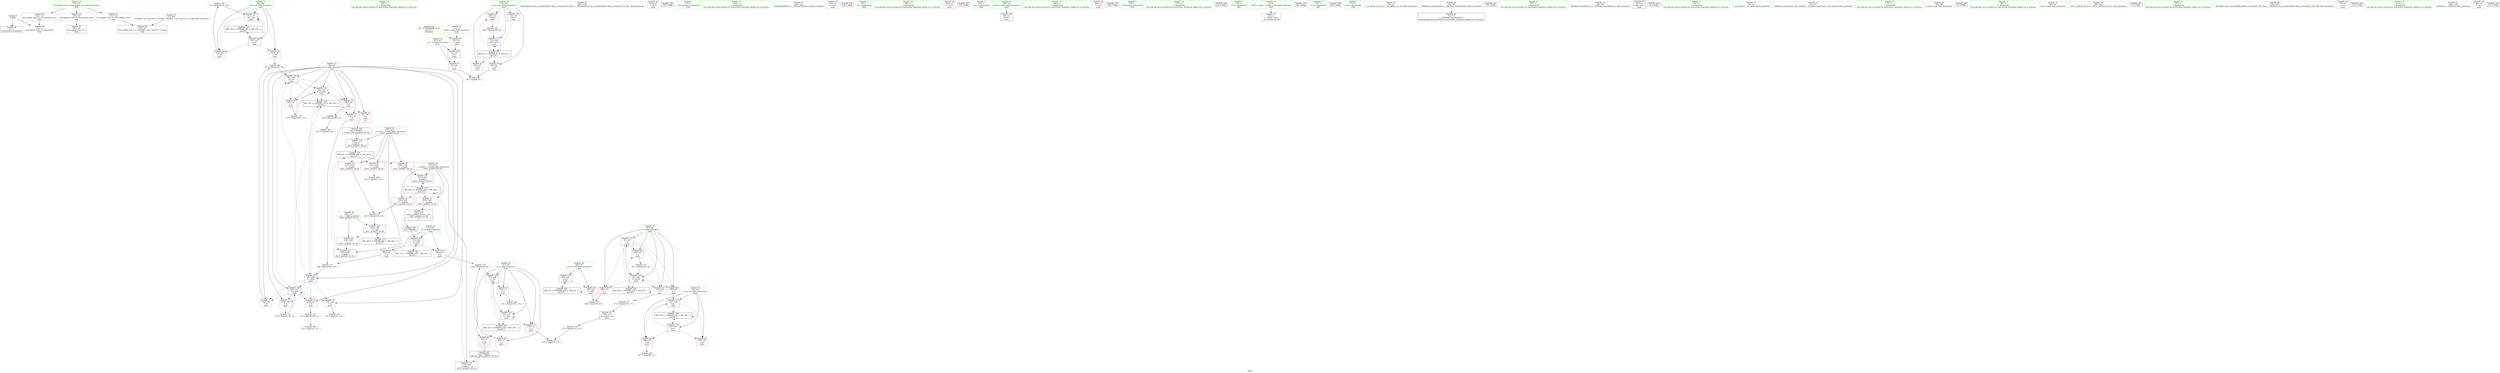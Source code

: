 digraph "SVFG" {
	label="SVFG";

	Node0x55ada73aa020 [shape=record,color=grey,label="{NodeID: 0\nNullPtr}"];
	Node0x55ada73aa020 -> Node0x55ada73c5db0[style=solid];
	Node0x55ada73aa020 -> Node0x55ada73c5870[style=solid];
	Node0x55ada73ce1b0 [shape=record,color=grey,label="{NodeID: 180\n115 = Binary(114, 116, )\n}"];
	Node0x55ada73ce1b0 -> Node0x55ada73c4f00[style=solid];
	Node0x55ada73c5670 [shape=record,color=blue,label="{NodeID: 97\n250\<--20\nllvm.global_ctors_0\<--\nGlob }"];
	Node0x55ada73c2f20 [shape=record,color=green,label="{NodeID: 14\n116\<--1\n\<--dummyObj\nCan only get source location for instruction, argument, global var or function.}"];
	Node0x55ada73d62b0 [shape=record,color=black,label="{NodeID: 194\nMR_10V_2 = PHI(MR_10V_4, MR_10V_1, )\npts\{58 \}\n}"];
	Node0x55ada73d62b0 -> Node0x55ada73c6ee0[style=dashed];
	Node0x55ada73d62b0 -> Node0x55ada73c6fb0[style=dashed];
	Node0x55ada73d62b0 -> Node0x55ada73c5cb0[style=dashed];
	Node0x55ada73c5240 [shape=record,color=blue,label="{NodeID: 111\n59\<--157\nb\<--mul17\nmain\n}"];
	Node0x55ada73c5240 -> Node0x55ada73c7700[style=dashed];
	Node0x55ada73c5240 -> Node0x55ada73c77d0[style=dashed];
	Node0x55ada73c5240 -> Node0x55ada73c5240[style=dashed];
	Node0x55ada73c5240 -> Node0x55ada73d67b0[style=dashed];
	Node0x55ada73c3bd0 [shape=record,color=green,label="{NodeID: 28\n53\<--54\ntest\<--test_field_insensitive\nmain\n}"];
	Node0x55ada73c3bd0 -> Node0x55ada73c6ba0[style=solid];
	Node0x55ada73c3bd0 -> Node0x55ada73c6c70[style=solid];
	Node0x55ada73c3bd0 -> Node0x55ada73c6d40[style=solid];
	Node0x55ada73c3bd0 -> Node0x55ada73c5a40[style=solid];
	Node0x55ada73c3bd0 -> Node0x55ada73ca7a0[style=solid];
	Node0x55ada73c4820 [shape=record,color=green,label="{NodeID: 42\n138\<--139\n_ZSt4endlIcSt11char_traitsIcEERSt13basic_ostreamIT_T0_ES6_\<--_ZSt4endlIcSt11char_traitsIcEERSt13basic_ostreamIT_T0_ES6__field_insensitive\n}"];
	Node0x55ada73c6490 [shape=record,color=purple,label="{NodeID: 56\n122\<--13\n\<--.str.2\nmain\n}"];
	Node0x55ada73c7080 [shape=record,color=red,label="{NodeID: 70\n153\<--57\n\<--a\nmain\n}"];
	Node0x55ada73c7080 -> Node0x55ada73ce7b0[style=solid];
	Node0x55ada73e9ef0 [shape=record,color=black,label="{NodeID: 250\n131 = PHI()\n}"];
	Node0x55ada73c7be0 [shape=record,color=red,label="{NodeID: 84\n186\<--65\n\<--res\nmain\n}"];
	Node0x55ada73c7be0 -> Node0x55ada73ce930[style=solid];
	Node0x55ada73ab980 [shape=record,color=green,label="{NodeID: 1\n7\<--1\n__dso_handle\<--dummyObj\nGlob }"];
	Node0x55ada73ce330 [shape=record,color=grey,label="{NodeID: 181\n149 = Binary(148, 150, )\n}"];
	Node0x55ada73ce330 -> Node0x55ada73cf0b0[style=solid];
	Node0x55ada73c5770 [shape=record,color=blue,label="{NodeID: 98\n251\<--21\nllvm.global_ctors_1\<--_GLOBAL__sub_I_Jarvis57_0_0.cpp\nGlob }"];
	Node0x55ada73c2ff0 [shape=record,color=green,label="{NodeID: 15\n150\<--1\n\<--dummyObj\nCan only get source location for instruction, argument, global var or function.}"];
	Node0x55ada73d67b0 [shape=record,color=black,label="{NodeID: 195\nMR_12V_2 = PHI(MR_12V_6, MR_12V_1, )\npts\{60 \}\n}"];
	Node0x55ada73d67b0 -> Node0x55ada73c7220[style=dashed];
	Node0x55ada73d67b0 -> Node0x55ada73c72f0[style=dashed];
	Node0x55ada73d67b0 -> Node0x55ada73c4d60[style=dashed];
	Node0x55ada73c5310 [shape=record,color=blue,label="{NodeID: 112\n65\<--161\nres\<--\nmain\n}"];
	Node0x55ada73c5310 -> Node0x55ada73c7be0[style=dashed];
	Node0x55ada73c5310 -> Node0x55ada73c7cb0[style=dashed];
	Node0x55ada73c5310 -> Node0x55ada73ca600[style=dashed];
	Node0x55ada73c5310 -> Node0x55ada73d76b0[style=dashed];
	Node0x55ada73c3ca0 [shape=record,color=green,label="{NodeID: 29\n55\<--56\n_b\<--_b_field_insensitive\nmain\n}"];
	Node0x55ada73c3ca0 -> Node0x55ada73c6e10[style=solid];
	Node0x55ada73c3ca0 -> Node0x55ada73c5b10[style=solid];
	Node0x55ada73c4920 [shape=record,color=green,label="{NodeID: 43\n140\<--141\n_ZNSolsEPFRSoS_E\<--_ZNSolsEPFRSoS_E_field_insensitive\n}"];
	Node0x55ada73c6560 [shape=record,color=purple,label="{NodeID: 57\n130\<--15\n\<--.str.3\nmain\n}"];
	Node0x55ada73c7150 [shape=record,color=red,label="{NodeID: 71\n170\<--57\n\<--a\nmain\n}"];
	Node0x55ada73c7150 -> Node0x55ada73cec30[style=solid];
	Node0x55ada73e9fc0 [shape=record,color=black,label="{NodeID: 251\n136 = PHI()\n}"];
	Node0x55ada73c7cb0 [shape=record,color=red,label="{NodeID: 85\n193\<--65\n\<--res\nmain\n}"];
	Node0x55ada73aa4e0 [shape=record,color=green,label="{NodeID: 2\n8\<--1\n.str\<--dummyObj\nGlob }"];
	Node0x55ada73ce4b0 [shape=record,color=grey,label="{NodeID: 182\n145 = Binary(144, 143, )\n}"];
	Node0x55ada73ce4b0 -> Node0x55ada73c50a0[style=solid];
	Node0x55ada73c5870 [shape=record,color=blue, style = dotted,label="{NodeID: 99\n252\<--3\nllvm.global_ctors_2\<--dummyVal\nGlob }"];
	Node0x55ada73c30c0 [shape=record,color=green,label="{NodeID: 16\n161\<--1\n\<--dummyObj\nCan only get source location for instruction, argument, global var or function.}"];
	Node0x55ada73d6cb0 [shape=record,color=black,label="{NodeID: 196\nMR_14V_2 = PHI(MR_14V_3, MR_14V_1, )\npts\{62 \}\n}"];
	Node0x55ada73d6cb0 -> Node0x55ada73c5be0[style=dashed];
	Node0x55ada73c53e0 [shape=record,color=blue,label="{NodeID: 113\n67\<--82\ni\<--\nmain\n}"];
	Node0x55ada73c53e0 -> Node0x55ada73c7d80[style=dashed];
	Node0x55ada73c53e0 -> Node0x55ada73c7e50[style=dashed];
	Node0x55ada73c53e0 -> Node0x55ada73c7f20[style=dashed];
	Node0x55ada73c53e0 -> Node0x55ada73c7ff0[style=dashed];
	Node0x55ada73c53e0 -> Node0x55ada73ca6d0[style=dashed];
	Node0x55ada73c53e0 -> Node0x55ada73d7bb0[style=dashed];
	Node0x55ada73c3d70 [shape=record,color=green,label="{NodeID: 30\n57\<--58\na\<--a_field_insensitive\nmain\n}"];
	Node0x55ada73c3d70 -> Node0x55ada73c6ee0[style=solid];
	Node0x55ada73c3d70 -> Node0x55ada73c6fb0[style=solid];
	Node0x55ada73c3d70 -> Node0x55ada73c7080[style=solid];
	Node0x55ada73c3d70 -> Node0x55ada73c7150[style=solid];
	Node0x55ada73c3d70 -> Node0x55ada73c5cb0[style=solid];
	Node0x55ada73c3d70 -> Node0x55ada73c5170[style=solid];
	Node0x55ada73c4a20 [shape=record,color=green,label="{NodeID: 44\n212\<--213\n__m.addr\<--__m.addr_field_insensitive\n_ZSt5__gcdIxET_S0_S0_\n}"];
	Node0x55ada73c4a20 -> Node0x55ada73c8190[style=solid];
	Node0x55ada73c4a20 -> Node0x55ada73c8260[style=solid];
	Node0x55ada73c4a20 -> Node0x55ada73ca870[style=solid];
	Node0x55ada73c4a20 -> Node0x55ada73caae0[style=solid];
	Node0x55ada73c6630 [shape=record,color=purple,label="{NodeID: 58\n135\<--17\n\<--.str.4\nmain\n}"];
	Node0x55ada73c7220 [shape=record,color=red,label="{NodeID: 72\n93\<--59\n\<--b\nmain\n|{<s0>6}}"];
	Node0x55ada73c7220:s0 -> Node0x55ada73ea780[style=solid,color=red];
	Node0x55ada73ea0f0 [shape=record,color=black,label="{NodeID: 252\n137 = PHI()\n}"];
	Node0x55ada73c7d80 [shape=record,color=red,label="{NodeID: 86\n166\<--67\n\<--i\nmain\n}"];
	Node0x55ada73c7d80 -> Node0x55ada73cf230[style=solid];
	Node0x55ada73aa570 [shape=record,color=green,label="{NodeID: 3\n10\<--1\n.str.1\<--dummyObj\nGlob }"];
	Node0x55ada73ce630 [shape=record,color=grey,label="{NodeID: 183\n200 = Binary(199, 82, )\n}"];
	Node0x55ada73ce630 -> Node0x55ada73ca7a0[style=solid];
	Node0x55ada73c5970 [shape=record,color=blue,label="{NodeID: 100\n49\<--72\nretval\<--\nmain\n}"];
	Node0x55ada73c3190 [shape=record,color=green,label="{NodeID: 17\n164\<--1\n\<--dummyObj\nCan only get source location for instruction, argument, global var or function.}"];
	Node0x55ada73d71b0 [shape=record,color=black,label="{NodeID: 197\nMR_16V_2 = PHI(MR_16V_4, MR_16V_1, )\npts\{64 \}\n}"];
	Node0x55ada73d71b0 -> Node0x55ada73c4e30[style=dashed];
	Node0x55ada73c54b0 [shape=record,color=blue,label="{NodeID: 114\n69\<--164\n_b19\<--\nmain\n}"];
	Node0x55ada73c54b0 -> Node0x55ada73c80c0[style=dashed];
	Node0x55ada73c54b0 -> Node0x55ada73d80b0[style=dashed];
	Node0x55ada73c3e40 [shape=record,color=green,label="{NodeID: 31\n59\<--60\nb\<--b_field_insensitive\nmain\n}"];
	Node0x55ada73c3e40 -> Node0x55ada73c7220[style=solid];
	Node0x55ada73c3e40 -> Node0x55ada73c72f0[style=solid];
	Node0x55ada73c3e40 -> Node0x55ada73c73c0[style=solid];
	Node0x55ada73c3e40 -> Node0x55ada73c7490[style=solid];
	Node0x55ada73c3e40 -> Node0x55ada73c7560[style=solid];
	Node0x55ada73c3e40 -> Node0x55ada73c7630[style=solid];
	Node0x55ada73c3e40 -> Node0x55ada73c7700[style=solid];
	Node0x55ada73c3e40 -> Node0x55ada73c77d0[style=solid];
	Node0x55ada73c3e40 -> Node0x55ada73c4d60[style=solid];
	Node0x55ada73c3e40 -> Node0x55ada73c4fd0[style=solid];
	Node0x55ada73c3e40 -> Node0x55ada73c50a0[style=solid];
	Node0x55ada73c3e40 -> Node0x55ada73c5240[style=solid];
	Node0x55ada73c4af0 [shape=record,color=green,label="{NodeID: 45\n214\<--215\n__n.addr\<--__n.addr_field_insensitive\n_ZSt5__gcdIxET_S0_S0_\n}"];
	Node0x55ada73c4af0 -> Node0x55ada73c8330[style=solid];
	Node0x55ada73c4af0 -> Node0x55ada73c8400[style=solid];
	Node0x55ada73c4af0 -> Node0x55ada73c84d0[style=solid];
	Node0x55ada73c4af0 -> Node0x55ada73ca940[style=solid];
	Node0x55ada73c4af0 -> Node0x55ada73cabb0[style=solid];
	Node0x55ada73c6700 [shape=record,color=purple,label="{NodeID: 59\n189\<--17\n\<--.str.4\nmain\n}"];
	Node0x55ada73c72f0 [shape=record,color=red,label="{NodeID: 73\n103\<--59\n\<--b\nmain\n}"];
	Node0x55ada73c72f0 -> Node0x55ada73cd5b0[style=solid];
	Node0x55ada73ea1c0 [shape=record,color=black,label="{NodeID: 253\n190 = PHI()\n}"];
	Node0x55ada73c7e50 [shape=record,color=red,label="{NodeID: 87\n171\<--67\n\<--i\nmain\n}"];
	Node0x55ada73c7e50 -> Node0x55ada73cdd30[style=solid];
	Node0x55ada73aa600 [shape=record,color=green,label="{NodeID: 4\n12\<--1\n_ZSt4cout\<--dummyObj\nGlob }"];
	Node0x55ada73ce7b0 [shape=record,color=grey,label="{NodeID: 184\n154 = Binary(153, 111, )\n}"];
	Node0x55ada73ce7b0 -> Node0x55ada73c5170[style=solid];
	Node0x55ada73c5a40 [shape=record,color=blue,label="{NodeID: 101\n53\<--82\ntest\<--\nmain\n}"];
	Node0x55ada73c5a40 -> Node0x55ada73d5db0[style=dashed];
	Node0x55ada73c3260 [shape=record,color=green,label="{NodeID: 18\n173\<--1\n\<--dummyObj\nCan only get source location for instruction, argument, global var or function.}"];
	Node0x55ada73d76b0 [shape=record,color=black,label="{NodeID: 198\nMR_18V_2 = PHI(MR_18V_3, MR_18V_1, )\npts\{66 \}\n}"];
	Node0x55ada73d76b0 -> Node0x55ada73c5310[style=dashed];
	Node0x55ada73d76b0 -> Node0x55ada73d76b0[style=dashed];
	Node0x55ada73ca600 [shape=record,color=blue,label="{NodeID: 115\n65\<--178\nres\<--\nmain\n}"];
	Node0x55ada73ca600 -> Node0x55ada73c7be0[style=dashed];
	Node0x55ada73ca600 -> Node0x55ada73c7cb0[style=dashed];
	Node0x55ada73ca600 -> Node0x55ada73d76b0[style=dashed];
	Node0x55ada73c3f10 [shape=record,color=green,label="{NodeID: 32\n61\<--62\ng\<--g_field_insensitive\nmain\n}"];
	Node0x55ada73c3f10 -> Node0x55ada73c78a0[style=solid];
	Node0x55ada73c3f10 -> Node0x55ada73c7970[style=solid];
	Node0x55ada73c3f10 -> Node0x55ada73c5be0[style=solid];
	Node0x55ada73dbcb0 [shape=record,color=black,label="{NodeID: 212\nMR_24V_3 = PHI(MR_24V_4, MR_24V_2, )\npts\{213 \}\n}"];
	Node0x55ada73dbcb0 -> Node0x55ada73c8190[style=dashed];
	Node0x55ada73dbcb0 -> Node0x55ada73c8260[style=dashed];
	Node0x55ada73dbcb0 -> Node0x55ada73caae0[style=dashed];
	Node0x55ada73c4bc0 [shape=record,color=green,label="{NodeID: 46\n216\<--217\n__t\<--__t_field_insensitive\n_ZSt5__gcdIxET_S0_S0_\n}"];
	Node0x55ada73c4bc0 -> Node0x55ada73c55a0[style=solid];
	Node0x55ada73c4bc0 -> Node0x55ada73caa10[style=solid];
	Node0x55ada73c67d0 [shape=record,color=purple,label="{NodeID: 60\n250\<--19\nllvm.global_ctors_0\<--llvm.global_ctors\nGlob }"];
	Node0x55ada73c67d0 -> Node0x55ada73c5670[style=solid];
	Node0x55ada73c73c0 [shape=record,color=red,label="{NodeID: 74\n109\<--59\n\<--b\nmain\n}"];
	Node0x55ada73c73c0 -> Node0x55ada73cd730[style=solid];
	Node0x55ada73ea2f0 [shape=record,color=black,label="{NodeID: 254\n191 = PHI()\n}"];
	Node0x55ada73cd430 [shape=record,color=grey,label="{NodeID: 171\n119 = Binary(118, 111, )\n}"];
	Node0x55ada73cd430 -> Node0x55ada73c4fd0[style=solid];
	Node0x55ada73c7f20 [shape=record,color=red,label="{NodeID: 88\n178\<--67\n\<--i\nmain\n}"];
	Node0x55ada73c7f20 -> Node0x55ada73ca600[style=solid];
	Node0x55ada73aa690 [shape=record,color=green,label="{NodeID: 5\n13\<--1\n.str.2\<--dummyObj\nGlob }"];
	Node0x55ada73ce930 [shape=record,color=grey,label="{NodeID: 185\n187 = cmp(186, 72, )\n}"];
	Node0x55ada73c5b10 [shape=record,color=blue,label="{NodeID: 102\n55\<--83\n_b\<--\nmain\n}"];
	Node0x55ada73c5b10 -> Node0x55ada73c6e10[style=dashed];
	Node0x55ada73c3330 [shape=record,color=green,label="{NodeID: 19\n4\<--6\n_ZStL8__ioinit\<--_ZStL8__ioinit_field_insensitive\nGlob }"];
	Node0x55ada73c3330 -> Node0x55ada73c6220[style=solid];
	Node0x55ada73d7bb0 [shape=record,color=black,label="{NodeID: 199\nMR_20V_2 = PHI(MR_20V_3, MR_20V_1, )\npts\{68 \}\n}"];
	Node0x55ada73d7bb0 -> Node0x55ada73c53e0[style=dashed];
	Node0x55ada73d7bb0 -> Node0x55ada73d7bb0[style=dashed];
	Node0x55ada73ca6d0 [shape=record,color=blue,label="{NodeID: 116\n67\<--183\ni\<--inc26\nmain\n}"];
	Node0x55ada73ca6d0 -> Node0x55ada73c7d80[style=dashed];
	Node0x55ada73ca6d0 -> Node0x55ada73c7e50[style=dashed];
	Node0x55ada73ca6d0 -> Node0x55ada73c7f20[style=dashed];
	Node0x55ada73ca6d0 -> Node0x55ada73c7ff0[style=dashed];
	Node0x55ada73ca6d0 -> Node0x55ada73ca6d0[style=dashed];
	Node0x55ada73ca6d0 -> Node0x55ada73d7bb0[style=dashed];
	Node0x55ada73c3fe0 [shape=record,color=green,label="{NodeID: 33\n63\<--64\ncnt\<--cnt_field_insensitive\nmain\n}"];
	Node0x55ada73c3fe0 -> Node0x55ada73c7a40[style=solid];
	Node0x55ada73c3fe0 -> Node0x55ada73c7b10[style=solid];
	Node0x55ada73c3fe0 -> Node0x55ada73c4e30[style=solid];
	Node0x55ada73c3fe0 -> Node0x55ada73c4f00[style=solid];
	Node0x55ada73dc1b0 [shape=record,color=black,label="{NodeID: 213\nMR_28V_2 = PHI(MR_28V_3, MR_28V_1, )\npts\{217 \}\n}"];
	Node0x55ada73dc1b0 -> Node0x55ada73caa10[style=dashed];
	Node0x55ada73c4c90 [shape=record,color=green,label="{NodeID: 47\n21\<--246\n_GLOBAL__sub_I_Jarvis57_0_0.cpp\<--_GLOBAL__sub_I_Jarvis57_0_0.cpp_field_insensitive\n}"];
	Node0x55ada73c4c90 -> Node0x55ada73c5770[style=solid];
	Node0x55ada73c68d0 [shape=record,color=purple,label="{NodeID: 61\n251\<--19\nllvm.global_ctors_1\<--llvm.global_ctors\nGlob }"];
	Node0x55ada73c68d0 -> Node0x55ada73c5770[style=solid];
	Node0x55ada73c7490 [shape=record,color=red,label="{NodeID: 75\n118\<--59\n\<--b\nmain\n}"];
	Node0x55ada73c7490 -> Node0x55ada73cd430[style=solid];
	Node0x55ada73ea3c0 [shape=record,color=black,label="{NodeID: 255\n194 = PHI()\n}"];
	Node0x55ada73cd5b0 [shape=record,color=grey,label="{NodeID: 172\n104 = Binary(103, 102, )\n}"];
	Node0x55ada73cd5b0 -> Node0x55ada73c4d60[style=solid];
	Node0x55ada73c7ff0 [shape=record,color=red,label="{NodeID: 89\n182\<--67\n\<--i\nmain\n}"];
	Node0x55ada73c7ff0 -> Node0x55ada73cda30[style=solid];
	Node0x55ada73aad30 [shape=record,color=green,label="{NodeID: 6\n15\<--1\n.str.3\<--dummyObj\nGlob }"];
	Node0x55ada73ceab0 [shape=record,color=grey,label="{NodeID: 186\n88 = cmp(86, 87, )\n}"];
	Node0x55ada73c5be0 [shape=record,color=blue,label="{NodeID: 103\n61\<--94\ng\<--call3\nmain\n}"];
	Node0x55ada73c5be0 -> Node0x55ada73c78a0[style=dashed];
	Node0x55ada73c5be0 -> Node0x55ada73c7970[style=dashed];
	Node0x55ada73c5be0 -> Node0x55ada73d6cb0[style=dashed];
	Node0x55ada73c3430 [shape=record,color=green,label="{NodeID: 20\n19\<--23\nllvm.global_ctors\<--llvm.global_ctors_field_insensitive\nGlob }"];
	Node0x55ada73c3430 -> Node0x55ada73c67d0[style=solid];
	Node0x55ada73c3430 -> Node0x55ada73c68d0[style=solid];
	Node0x55ada73c3430 -> Node0x55ada73c69d0[style=solid];
	Node0x55ada73d80b0 [shape=record,color=black,label="{NodeID: 200\nMR_22V_2 = PHI(MR_22V_3, MR_22V_1, )\npts\{70 \}\n}"];
	Node0x55ada73d80b0 -> Node0x55ada73c54b0[style=dashed];
	Node0x55ada73d80b0 -> Node0x55ada73d80b0[style=dashed];
	Node0x55ada73ca7a0 [shape=record,color=blue,label="{NodeID: 117\n53\<--200\ntest\<--inc37\nmain\n}"];
	Node0x55ada73ca7a0 -> Node0x55ada73d5db0[style=dashed];
	Node0x55ada73c40b0 [shape=record,color=green,label="{NodeID: 34\n65\<--66\nres\<--res_field_insensitive\nmain\n}"];
	Node0x55ada73c40b0 -> Node0x55ada73c7be0[style=solid];
	Node0x55ada73c40b0 -> Node0x55ada73c7cb0[style=solid];
	Node0x55ada73c40b0 -> Node0x55ada73c5310[style=solid];
	Node0x55ada73c40b0 -> Node0x55ada73ca600[style=solid];
	Node0x55ada73dc6b0 [shape=record,color=black,label="{NodeID: 214\nMR_26V_3 = PHI(MR_26V_4, MR_26V_2, )\npts\{215 \}\n}"];
	Node0x55ada73dc6b0 -> Node0x55ada73c8330[style=dashed];
	Node0x55ada73dc6b0 -> Node0x55ada73c8400[style=dashed];
	Node0x55ada73dc6b0 -> Node0x55ada73c84d0[style=dashed];
	Node0x55ada73dc6b0 -> Node0x55ada73cabb0[style=dashed];
	Node0x55ada73c5db0 [shape=record,color=black,label="{NodeID: 48\n2\<--3\ndummyVal\<--dummyVal\n}"];
	Node0x55ada73c69d0 [shape=record,color=purple,label="{NodeID: 62\n252\<--19\nllvm.global_ctors_2\<--llvm.global_ctors\nGlob }"];
	Node0x55ada73c69d0 -> Node0x55ada73c5870[style=solid];
	Node0x55ada73c7560 [shape=record,color=red,label="{NodeID: 76\n132\<--59\n\<--b\nmain\n}"];
	Node0x55ada73c7560 -> Node0x55ada73c8660[style=solid];
	Node0x55ada73ea4f0 [shape=record,color=black,label="{NodeID: 256\n195 = PHI()\n}"];
	Node0x55ada73cd730 [shape=record,color=grey,label="{NodeID: 173\n110 = Binary(109, 111, )\n}"];
	Node0x55ada73cd730 -> Node0x55ada73cef30[style=solid];
	Node0x55ada73c80c0 [shape=record,color=red,label="{NodeID: 90\n167\<--69\n\<--_b19\nmain\n}"];
	Node0x55ada73c80c0 -> Node0x55ada73cf230[style=solid];
	Node0x55ada73aadc0 [shape=record,color=green,label="{NodeID: 7\n17\<--1\n.str.4\<--dummyObj\nGlob }"];
	Node0x55ada73cec30 [shape=record,color=grey,label="{NodeID: 187\n176 = cmp(170, 175, )\n}"];
	Node0x55ada73c5cb0 [shape=record,color=blue,label="{NodeID: 104\n57\<--100\na\<--div\nmain\n}"];
	Node0x55ada73c5cb0 -> Node0x55ada73c7080[style=dashed];
	Node0x55ada73c5cb0 -> Node0x55ada73c7150[style=dashed];
	Node0x55ada73c5cb0 -> Node0x55ada73c5170[style=dashed];
	Node0x55ada73c5cb0 -> Node0x55ada73d62b0[style=dashed];
	Node0x55ada73c3530 [shape=record,color=green,label="{NodeID: 21\n24\<--25\n__cxx_global_var_init\<--__cxx_global_var_init_field_insensitive\n}"];
	Node0x55ada73ca870 [shape=record,color=blue,label="{NodeID: 118\n212\<--210\n__m.addr\<--__m\n_ZSt5__gcdIxET_S0_S0_\n}"];
	Node0x55ada73ca870 -> Node0x55ada73dbcb0[style=dashed];
	Node0x55ada73c4180 [shape=record,color=green,label="{NodeID: 35\n67\<--68\ni\<--i_field_insensitive\nmain\n}"];
	Node0x55ada73c4180 -> Node0x55ada73c7d80[style=solid];
	Node0x55ada73c4180 -> Node0x55ada73c7e50[style=solid];
	Node0x55ada73c4180 -> Node0x55ada73c7f20[style=solid];
	Node0x55ada73c4180 -> Node0x55ada73c7ff0[style=solid];
	Node0x55ada73c4180 -> Node0x55ada73c53e0[style=solid];
	Node0x55ada73c4180 -> Node0x55ada73ca6d0[style=solid];
	Node0x55ada73c5eb0 [shape=record,color=black,label="{NodeID: 49\n32\<--33\n\<--_ZNSt8ios_base4InitD1Ev\nCan only get source location for instruction, argument, global var or function.}"];
	Node0x55ada73c6ad0 [shape=record,color=red,label="{NodeID: 63\n83\<--51\n\<--ntest\nmain\n}"];
	Node0x55ada73c6ad0 -> Node0x55ada73c5b10[style=solid];
	Node0x55ada7193cf0 [shape=record,color=black,label="{NodeID: 243\n78 = PHI()\n}"];
	Node0x55ada73c7630 [shape=record,color=red,label="{NodeID: 77\n144\<--59\n\<--b\nmain\n}"];
	Node0x55ada73c7630 -> Node0x55ada73ce4b0[style=solid];
	Node0x55ada73ea5c0 [shape=record,color=black,label="{NodeID: 257\n210 = PHI(92, )\n0th arg _ZSt5__gcdIxET_S0_S0_ }"];
	Node0x55ada73ea5c0 -> Node0x55ada73ca870[style=solid];
	Node0x55ada73cd8b0 [shape=record,color=grey,label="{NodeID: 174\n100 = Binary(99, 98, )\n}"];
	Node0x55ada73cd8b0 -> Node0x55ada73c5cb0[style=solid];
	Node0x55ada73c8190 [shape=record,color=red,label="{NodeID: 91\n224\<--212\n\<--__m.addr\n_ZSt5__gcdIxET_S0_S0_\n}"];
	Node0x55ada73c8190 -> Node0x55ada73cdeb0[style=solid];
	Node0x55ada73aae50 [shape=record,color=green,label="{NodeID: 8\n20\<--1\n\<--dummyObj\nCan only get source location for instruction, argument, global var or function.}"];
	Node0x55ada73cedb0 [shape=record,color=grey,label="{NodeID: 188\n222 = cmp(221, 107, )\n}"];
	Node0x55ada73c4d60 [shape=record,color=blue,label="{NodeID: 105\n59\<--104\nb\<--div4\nmain\n}"];
	Node0x55ada73c4d60 -> Node0x55ada73c73c0[style=dashed];
	Node0x55ada73c4d60 -> Node0x55ada73c7490[style=dashed];
	Node0x55ada73c4d60 -> Node0x55ada73c7560[style=dashed];
	Node0x55ada73c4d60 -> Node0x55ada73c7630[style=dashed];
	Node0x55ada73c4d60 -> Node0x55ada73c4fd0[style=dashed];
	Node0x55ada73c4d60 -> Node0x55ada73c50a0[style=dashed];
	Node0x55ada73c4d60 -> Node0x55ada73d67b0[style=dashed];
	Node0x55ada73c3630 [shape=record,color=green,label="{NodeID: 22\n28\<--29\n_ZNSt8ios_base4InitC1Ev\<--_ZNSt8ios_base4InitC1Ev_field_insensitive\n}"];
	Node0x55ada73ca940 [shape=record,color=blue,label="{NodeID: 119\n214\<--211\n__n.addr\<--__n\n_ZSt5__gcdIxET_S0_S0_\n}"];
	Node0x55ada73ca940 -> Node0x55ada73dc6b0[style=dashed];
	Node0x55ada73c4250 [shape=record,color=green,label="{NodeID: 36\n69\<--70\n_b19\<--_b19_field_insensitive\nmain\n}"];
	Node0x55ada73c4250 -> Node0x55ada73c80c0[style=solid];
	Node0x55ada73c4250 -> Node0x55ada73c54b0[style=solid];
	Node0x55ada73c5fb0 [shape=record,color=black,label="{NodeID: 50\n48\<--72\nmain_ret\<--\nmain\n}"];
	Node0x55ada73c6ba0 [shape=record,color=red,label="{NodeID: 64\n86\<--53\n\<--test\nmain\n}"];
	Node0x55ada73c6ba0 -> Node0x55ada73ceab0[style=solid];
	Node0x55ada73e9890 [shape=record,color=black,label="{NodeID: 244\n91 = PHI()\n}"];
	Node0x55ada73c7700 [shape=record,color=red,label="{NodeID: 78\n148\<--59\n\<--b\nmain\n}"];
	Node0x55ada73c7700 -> Node0x55ada73ce330[style=solid];
	Node0x55ada73ea780 [shape=record,color=black,label="{NodeID: 258\n211 = PHI(93, )\n1st arg _ZSt5__gcdIxET_S0_S0_ }"];
	Node0x55ada73ea780 -> Node0x55ada73ca940[style=solid];
	Node0x55ada73cda30 [shape=record,color=grey,label="{NodeID: 175\n183 = Binary(182, 82, )\n}"];
	Node0x55ada73cda30 -> Node0x55ada73ca6d0[style=solid];
	Node0x55ada73c8260 [shape=record,color=red,label="{NodeID: 92\n233\<--212\n\<--__m.addr\n_ZSt5__gcdIxET_S0_S0_\n}"];
	Node0x55ada73c8260 -> Node0x55ada73c6150[style=solid];
	Node0x55ada73aaee0 [shape=record,color=green,label="{NodeID: 9\n72\<--1\n\<--dummyObj\nCan only get source location for instruction, argument, global var or function.}"];
	Node0x55ada73cef30 [shape=record,color=grey,label="{NodeID: 189\n112 = cmp(110, 107, )\n}"];
	Node0x55ada73c4e30 [shape=record,color=blue,label="{NodeID: 106\n63\<--107\ncnt\<--\nmain\n}"];
	Node0x55ada73c4e30 -> Node0x55ada73c7a40[style=dashed];
	Node0x55ada73c4e30 -> Node0x55ada73c7b10[style=dashed];
	Node0x55ada73c4e30 -> Node0x55ada73c4f00[style=dashed];
	Node0x55ada73c4e30 -> Node0x55ada73d71b0[style=dashed];
	Node0x55ada73c3730 [shape=record,color=green,label="{NodeID: 23\n34\<--35\n__cxa_atexit\<--__cxa_atexit_field_insensitive\n}"];
	Node0x55ada73caa10 [shape=record,color=blue,label="{NodeID: 120\n216\<--226\n__t\<--rem\n_ZSt5__gcdIxET_S0_S0_\n}"];
	Node0x55ada73caa10 -> Node0x55ada73c55a0[style=dashed];
	Node0x55ada73caa10 -> Node0x55ada73dc1b0[style=dashed];
	Node0x55ada73c4320 [shape=record,color=green,label="{NodeID: 37\n75\<--76\n_ZNSt8ios_base15sync_with_stdioEb\<--_ZNSt8ios_base15sync_with_stdioEb_field_insensitive\n}"];
	Node0x55ada73c6080 [shape=record,color=black,label="{NodeID: 51\n174\<--172\nsh_prom\<--sub\nmain\n}"];
	Node0x55ada73c6080 -> Node0x55ada73cdbb0[style=solid];
	Node0x55ada73c6c70 [shape=record,color=red,label="{NodeID: 65\n126\<--53\n\<--test\nmain\n}"];
	Node0x55ada73e9990 [shape=record,color=black,label="{NodeID: 245\n94 = PHI(209, )\n}"];
	Node0x55ada73e9990 -> Node0x55ada73c5be0[style=solid];
	Node0x55ada73c77d0 [shape=record,color=red,label="{NodeID: 79\n156\<--59\n\<--b\nmain\n}"];
	Node0x55ada73c77d0 -> Node0x55ada73ce030[style=solid];
	Node0x55ada73cdbb0 [shape=record,color=grey,label="{NodeID: 176\n175 = Binary(116, 174, )\n}"];
	Node0x55ada73cdbb0 -> Node0x55ada73cec30[style=solid];
	Node0x55ada73c8330 [shape=record,color=red,label="{NodeID: 93\n221\<--214\n\<--__n.addr\n_ZSt5__gcdIxET_S0_S0_\n}"];
	Node0x55ada73c8330 -> Node0x55ada73cedb0[style=solid];
	Node0x55ada73aaf70 [shape=record,color=green,label="{NodeID: 10\n74\<--1\n\<--dummyObj\nCan only get source location for instruction, argument, global var or function.}"];
	Node0x55ada73cf0b0 [shape=record,color=grey,label="{NodeID: 190\n151 = cmp(149, 107, )\n}"];
	Node0x55ada73c4f00 [shape=record,color=blue,label="{NodeID: 107\n63\<--115\ncnt\<--inc\nmain\n}"];
	Node0x55ada73c4f00 -> Node0x55ada73c7a40[style=dashed];
	Node0x55ada73c4f00 -> Node0x55ada73c7b10[style=dashed];
	Node0x55ada73c4f00 -> Node0x55ada73c4f00[style=dashed];
	Node0x55ada73c4f00 -> Node0x55ada73d71b0[style=dashed];
	Node0x55ada73c3830 [shape=record,color=green,label="{NodeID: 24\n33\<--39\n_ZNSt8ios_base4InitD1Ev\<--_ZNSt8ios_base4InitD1Ev_field_insensitive\n}"];
	Node0x55ada73c3830 -> Node0x55ada73c5eb0[style=solid];
	Node0x55ada73caae0 [shape=record,color=blue,label="{NodeID: 121\n212\<--228\n__m.addr\<--\n_ZSt5__gcdIxET_S0_S0_\n}"];
	Node0x55ada73caae0 -> Node0x55ada73dbcb0[style=dashed];
	Node0x55ada73c4420 [shape=record,color=green,label="{NodeID: 38\n79\<--80\nscanf\<--scanf_field_insensitive\n}"];
	Node0x55ada73c6150 [shape=record,color=black,label="{NodeID: 52\n209\<--233\n_ZSt5__gcdIxET_S0_S0__ret\<--\n_ZSt5__gcdIxET_S0_S0_\n|{<s0>6}}"];
	Node0x55ada73c6150:s0 -> Node0x55ada73e9990[style=solid,color=blue];
	Node0x55ada73c6d40 [shape=record,color=red,label="{NodeID: 66\n199\<--53\n\<--test\nmain\n}"];
	Node0x55ada73c6d40 -> Node0x55ada73ce630[style=solid];
	Node0x55ada73e9b80 [shape=record,color=black,label="{NodeID: 246\n31 = PHI()\n}"];
	Node0x55ada73c78a0 [shape=record,color=red,label="{NodeID: 80\n98\<--61\n\<--g\nmain\n}"];
	Node0x55ada73c78a0 -> Node0x55ada73cd8b0[style=solid];
	Node0x55ada73cdd30 [shape=record,color=grey,label="{NodeID: 177\n172 = Binary(173, 171, )\n}"];
	Node0x55ada73cdd30 -> Node0x55ada73c6080[style=solid];
	Node0x55ada73c8400 [shape=record,color=red,label="{NodeID: 94\n225\<--214\n\<--__n.addr\n_ZSt5__gcdIxET_S0_S0_\n}"];
	Node0x55ada73c8400 -> Node0x55ada73cdeb0[style=solid];
	Node0x55ada73c2d30 [shape=record,color=green,label="{NodeID: 11\n82\<--1\n\<--dummyObj\nCan only get source location for instruction, argument, global var or function.}"];
	Node0x55ada73cf230 [shape=record,color=grey,label="{NodeID: 191\n168 = cmp(166, 167, )\n}"];
	Node0x55ada73c4fd0 [shape=record,color=blue,label="{NodeID: 108\n59\<--119\nb\<--div6\nmain\n}"];
	Node0x55ada73c4fd0 -> Node0x55ada73c73c0[style=dashed];
	Node0x55ada73c4fd0 -> Node0x55ada73c7490[style=dashed];
	Node0x55ada73c4fd0 -> Node0x55ada73c7560[style=dashed];
	Node0x55ada73c4fd0 -> Node0x55ada73c7630[style=dashed];
	Node0x55ada73c4fd0 -> Node0x55ada73c4fd0[style=dashed];
	Node0x55ada73c4fd0 -> Node0x55ada73c50a0[style=dashed];
	Node0x55ada73c4fd0 -> Node0x55ada73d67b0[style=dashed];
	Node0x55ada73c3930 [shape=record,color=green,label="{NodeID: 25\n46\<--47\nmain\<--main_field_insensitive\n}"];
	Node0x55ada73cabb0 [shape=record,color=blue,label="{NodeID: 122\n214\<--230\n__n.addr\<--\n_ZSt5__gcdIxET_S0_S0_\n}"];
	Node0x55ada73cabb0 -> Node0x55ada73dc6b0[style=dashed];
	Node0x55ada73c4520 [shape=record,color=green,label="{NodeID: 39\n95\<--96\n_ZSt5__gcdIxET_S0_S0_\<--_ZSt5__gcdIxET_S0_S0__field_insensitive\n}"];
	Node0x55ada73de1b0 [shape=record,color=yellow,style=double,label="{NodeID: 219\n4V_1 = ENCHI(MR_4V_0)\npts\{52 \}\nFun[main]}"];
	Node0x55ada73de1b0 -> Node0x55ada73c6ad0[style=dashed];
	Node0x55ada73c6220 [shape=record,color=purple,label="{NodeID: 53\n30\<--4\n\<--_ZStL8__ioinit\n__cxx_global_var_init\n}"];
	Node0x55ada73c6e10 [shape=record,color=red,label="{NodeID: 67\n87\<--55\n\<--_b\nmain\n}"];
	Node0x55ada73c6e10 -> Node0x55ada73ceab0[style=solid];
	Node0x55ada73e9c50 [shape=record,color=black,label="{NodeID: 247\n73 = PHI()\n}"];
	Node0x55ada73c7970 [shape=record,color=red,label="{NodeID: 81\n102\<--61\n\<--g\nmain\n}"];
	Node0x55ada73c7970 -> Node0x55ada73cd5b0[style=solid];
	Node0x55ada73cdeb0 [shape=record,color=grey,label="{NodeID: 178\n226 = Binary(224, 225, )\n}"];
	Node0x55ada73cdeb0 -> Node0x55ada73caa10[style=solid];
	Node0x55ada73c84d0 [shape=record,color=red,label="{NodeID: 95\n228\<--214\n\<--__n.addr\n_ZSt5__gcdIxET_S0_S0_\n}"];
	Node0x55ada73c84d0 -> Node0x55ada73caae0[style=solid];
	Node0x55ada73c2dc0 [shape=record,color=green,label="{NodeID: 12\n107\<--1\n\<--dummyObj\nCan only get source location for instruction, argument, global var or function.}"];
	Node0x55ada73c8660 [shape=record,color=grey,label="{NodeID: 192\n133 = cmp(132, 116, )\n}"];
	Node0x55ada73c50a0 [shape=record,color=blue,label="{NodeID: 109\n59\<--145\nb\<--shl\nmain\n}"];
	Node0x55ada73c50a0 -> Node0x55ada73c7700[style=dashed];
	Node0x55ada73c50a0 -> Node0x55ada73c77d0[style=dashed];
	Node0x55ada73c50a0 -> Node0x55ada73c5240[style=dashed];
	Node0x55ada73c50a0 -> Node0x55ada73d67b0[style=dashed];
	Node0x55ada73c3a30 [shape=record,color=green,label="{NodeID: 26\n49\<--50\nretval\<--retval_field_insensitive\nmain\n}"];
	Node0x55ada73c3a30 -> Node0x55ada73c5970[style=solid];
	Node0x55ada73c4620 [shape=record,color=green,label="{NodeID: 40\n124\<--125\n_ZStlsISt11char_traitsIcEERSt13basic_ostreamIcT_ES5_PKc\<--_ZStlsISt11char_traitsIcEERSt13basic_ostreamIcT_ES5_PKc_field_insensitive\n}"];
	Node0x55ada73c62f0 [shape=record,color=purple,label="{NodeID: 54\n77\<--8\n\<--.str\nmain\n}"];
	Node0x55ada73c6ee0 [shape=record,color=red,label="{NodeID: 68\n92\<--57\n\<--a\nmain\n|{<s0>6}}"];
	Node0x55ada73c6ee0:s0 -> Node0x55ada73ea5c0[style=solid,color=red];
	Node0x55ada73e9d20 [shape=record,color=black,label="{NodeID: 248\n123 = PHI()\n}"];
	Node0x55ada73c7a40 [shape=record,color=red,label="{NodeID: 82\n114\<--63\n\<--cnt\nmain\n}"];
	Node0x55ada73c7a40 -> Node0x55ada73ce1b0[style=solid];
	Node0x55ada73ce030 [shape=record,color=grey,label="{NodeID: 179\n157 = Binary(156, 111, )\n}"];
	Node0x55ada73ce030 -> Node0x55ada73c5240[style=solid];
	Node0x55ada73c55a0 [shape=record,color=red,label="{NodeID: 96\n230\<--216\n\<--__t\n_ZSt5__gcdIxET_S0_S0_\n}"];
	Node0x55ada73c55a0 -> Node0x55ada73cabb0[style=solid];
	Node0x55ada73c2e50 [shape=record,color=green,label="{NodeID: 13\n111\<--1\n\<--dummyObj\nCan only get source location for instruction, argument, global var or function.}"];
	Node0x55ada73d5db0 [shape=record,color=black,label="{NodeID: 193\nMR_6V_3 = PHI(MR_6V_4, MR_6V_2, )\npts\{54 \}\n}"];
	Node0x55ada73d5db0 -> Node0x55ada73c6ba0[style=dashed];
	Node0x55ada73d5db0 -> Node0x55ada73c6c70[style=dashed];
	Node0x55ada73d5db0 -> Node0x55ada73c6d40[style=dashed];
	Node0x55ada73d5db0 -> Node0x55ada73ca7a0[style=dashed];
	Node0x55ada73c5170 [shape=record,color=blue,label="{NodeID: 110\n57\<--154\na\<--mul\nmain\n}"];
	Node0x55ada73c5170 -> Node0x55ada73c7080[style=dashed];
	Node0x55ada73c5170 -> Node0x55ada73c7150[style=dashed];
	Node0x55ada73c5170 -> Node0x55ada73c5170[style=dashed];
	Node0x55ada73c5170 -> Node0x55ada73d62b0[style=dashed];
	Node0x55ada73c3b00 [shape=record,color=green,label="{NodeID: 27\n51\<--52\nntest\<--ntest_field_insensitive\nmain\n}"];
	Node0x55ada73c3b00 -> Node0x55ada73c6ad0[style=solid];
	Node0x55ada73c4720 [shape=record,color=green,label="{NodeID: 41\n128\<--129\n_ZNSolsEi\<--_ZNSolsEi_field_insensitive\n}"];
	Node0x55ada73c63c0 [shape=record,color=purple,label="{NodeID: 55\n90\<--10\n\<--.str.1\nmain\n}"];
	Node0x55ada73c6fb0 [shape=record,color=red,label="{NodeID: 69\n99\<--57\n\<--a\nmain\n}"];
	Node0x55ada73c6fb0 -> Node0x55ada73cd8b0[style=solid];
	Node0x55ada73e9df0 [shape=record,color=black,label="{NodeID: 249\n127 = PHI()\n}"];
	Node0x55ada73c7b10 [shape=record,color=red,label="{NodeID: 83\n143\<--63\n\<--cnt\nmain\n}"];
	Node0x55ada73c7b10 -> Node0x55ada73ce4b0[style=solid];
}
